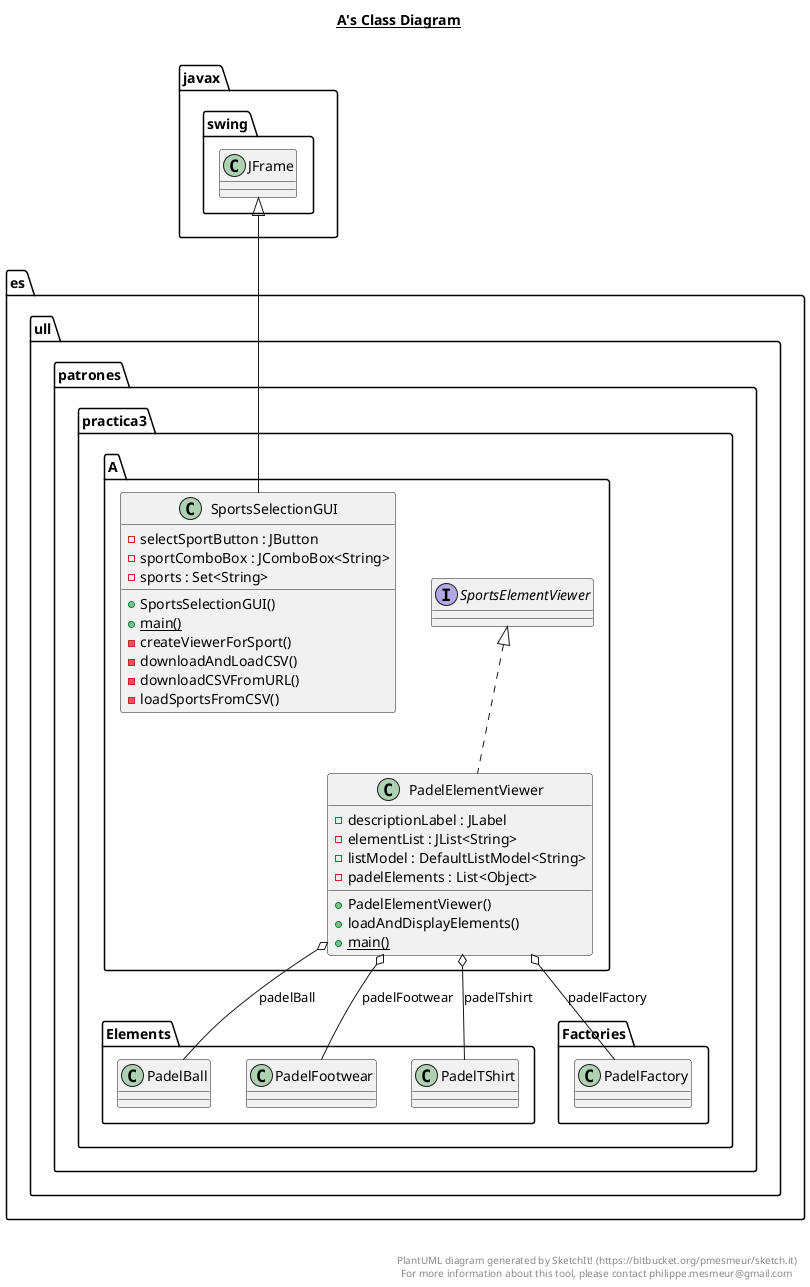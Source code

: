 @startuml

title __A's Class Diagram__\n

  namespace es.ull.patrones.practica3.A {
    class es.ull.patrones.practica3.A.PadelElementViewer {
        - descriptionLabel : JLabel
        - elementList : JList<String>
        - listModel : DefaultListModel<String>
        - padelElements : List<Object>
        + PadelElementViewer()
        + loadAndDisplayElements()
        {static} + main()
    }
  }
  

  namespace es.ull.patrones.practica3.A {
    interface es.ull.patrones.practica3.A.SportsElementViewer {
    }
  }
  

  namespace es.ull.patrones.practica3.A {
    class es.ull.patrones.practica3.A.SportsSelectionGUI {
        - selectSportButton : JButton
        - sportComboBox : JComboBox<String>
        - sports : Set<String>
        + SportsSelectionGUI()
        {static} + main()
        - createViewerForSport()
        - downloadAndLoadCSV()
        - downloadCSVFromURL()
        - loadSportsFromCSV()
    }
  }
  

  es.ull.patrones.practica3.A.PadelElementViewer .up.|> es.ull.patrones.practica3.A.SportsElementViewer
  es.ull.patrones.practica3.A.PadelElementViewer o-- es.ull.patrones.practica3.Elements.PadelBall : padelBall
  es.ull.patrones.practica3.A.PadelElementViewer o-- es.ull.patrones.practica3.Factories.PadelFactory : padelFactory
  es.ull.patrones.practica3.A.PadelElementViewer o-- es.ull.patrones.practica3.Elements.PadelFootwear : padelFootwear
  es.ull.patrones.practica3.A.PadelElementViewer o-- es.ull.patrones.practica3.Elements.PadelTShirt : padelTshirt
  es.ull.patrones.practica3.A.SportsSelectionGUI -up-|> javax.swing.JFrame


right footer


PlantUML diagram generated by SketchIt! (https://bitbucket.org/pmesmeur/sketch.it)
For more information about this tool, please contact philippe.mesmeur@gmail.com
endfooter

@enduml
